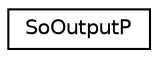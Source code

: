 digraph "Graphical Class Hierarchy"
{
 // LATEX_PDF_SIZE
  edge [fontname="Helvetica",fontsize="10",labelfontname="Helvetica",labelfontsize="10"];
  node [fontname="Helvetica",fontsize="10",shape=record];
  rankdir="LR";
  Node0 [label="SoOutputP",height=0.2,width=0.4,color="black", fillcolor="white", style="filled",URL="$classSoOutputP.html",tooltip=" "];
}
